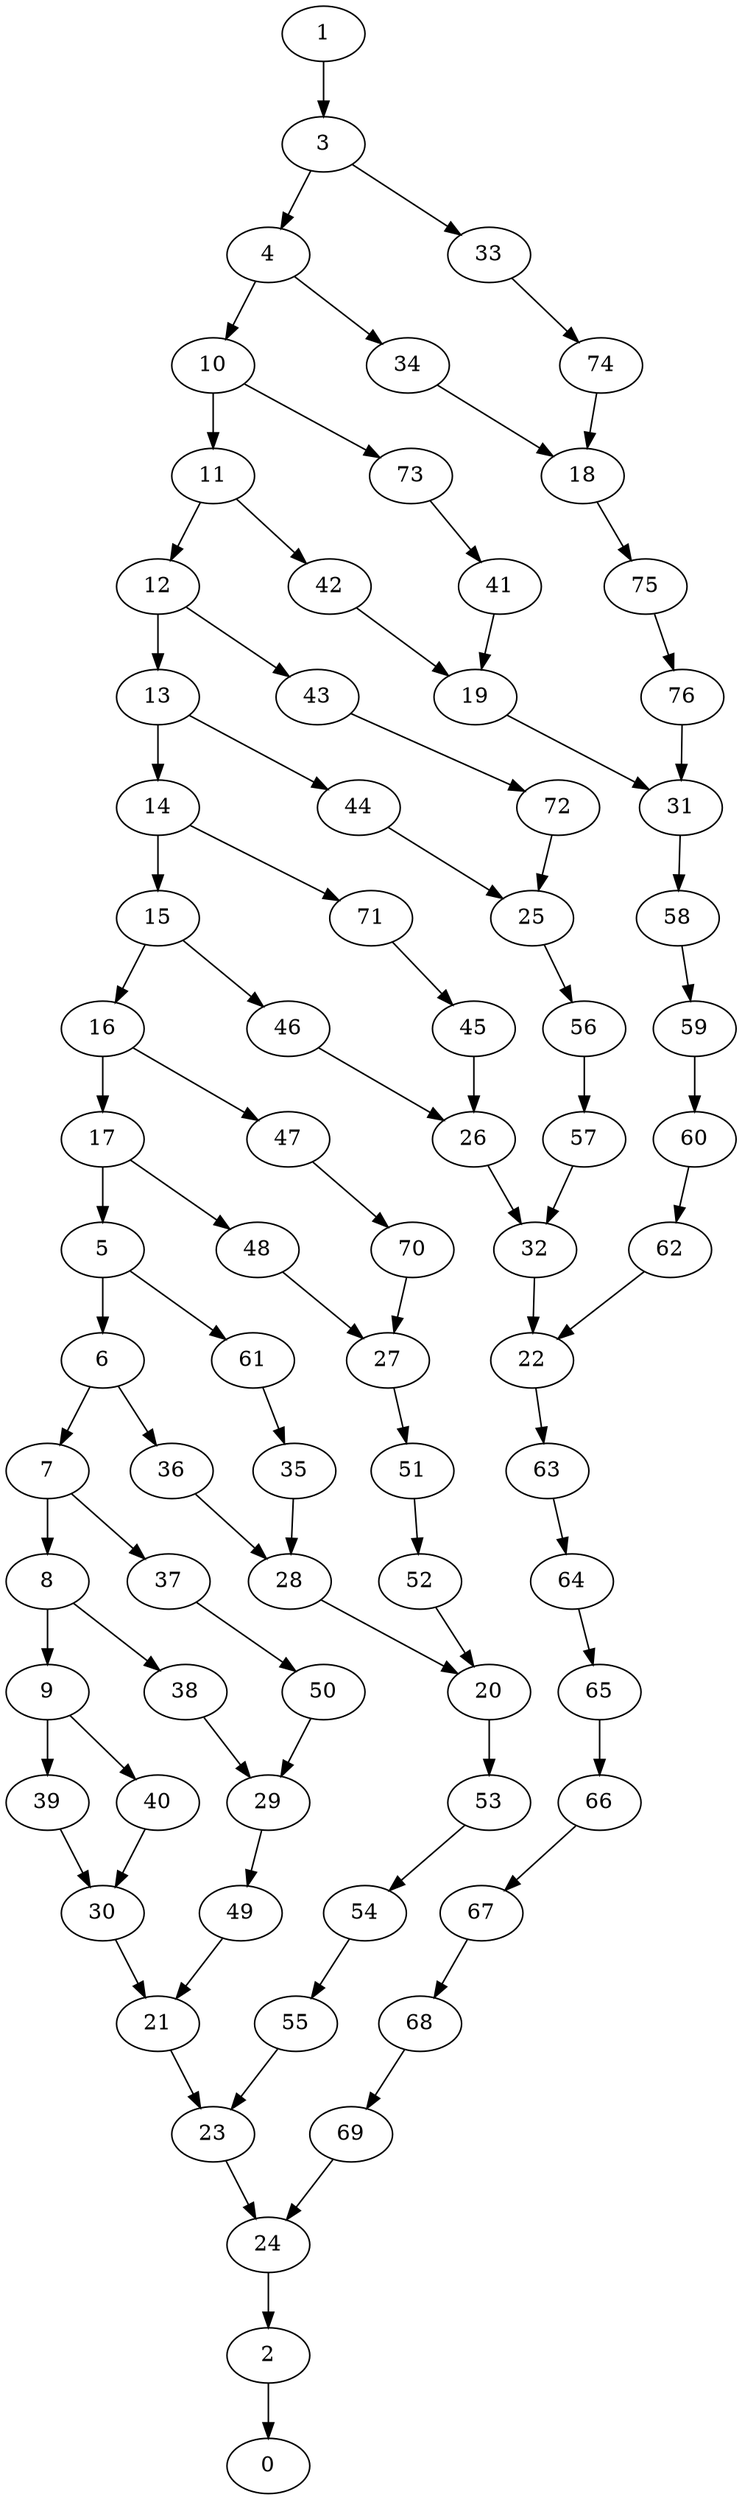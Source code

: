 digraph g {
0;
1;
2;
3;
4;
5;
6;
7;
8;
9;
10;
11;
12;
13;
14;
15;
16;
17;
18;
19;
20;
21;
22;
23;
24;
25;
26;
27;
28;
29;
30;
31;
32;
33;
34;
35;
36;
37;
38;
39;
40;
41;
42;
43;
44;
45;
46;
47;
48;
49;
50;
51;
52;
53;
54;
55;
56;
57;
58;
59;
60;
61;
62;
63;
64;
65;
66;
67;
68;
69;
70;
71;
72;
73;
74;
75;
76;
1 -> 3 [weight=0];
2 -> 0 [weight=0];
3 -> 4 [weight=0];
3 -> 33 [weight=0];
4 -> 10 [weight=0];
4 -> 34 [weight=0];
5 -> 6 [weight=0];
5 -> 61 [weight=0];
6 -> 7 [weight=0];
6 -> 36 [weight=0];
7 -> 37 [weight=0];
7 -> 8 [weight=0];
8 -> 38 [weight=0];
8 -> 9 [weight=0];
9 -> 39 [weight=0];
9 -> 40 [weight=0];
10 -> 11 [weight=0];
10 -> 73 [weight=0];
11 -> 12 [weight=0];
11 -> 42 [weight=0];
12 -> 43 [weight=0];
12 -> 13 [weight=0];
13 -> 44 [weight=0];
13 -> 14 [weight=0];
14 -> 15 [weight=0];
14 -> 71 [weight=0];
15 -> 46 [weight=0];
15 -> 16 [weight=0];
16 -> 17 [weight=0];
16 -> 47 [weight=0];
17 -> 48 [weight=0];
17 -> 5 [weight=0];
18 -> 75 [weight=0];
19 -> 31 [weight=0];
20 -> 53 [weight=0];
21 -> 23 [weight=0];
22 -> 63 [weight=0];
23 -> 24 [weight=0];
24 -> 2 [weight=0];
25 -> 56 [weight=0];
26 -> 32 [weight=0];
27 -> 51 [weight=0];
28 -> 20 [weight=0];
29 -> 49 [weight=0];
30 -> 21 [weight=0];
31 -> 58 [weight=0];
32 -> 22 [weight=0];
33 -> 74 [weight=0];
34 -> 18 [weight=0];
35 -> 28 [weight=0];
36 -> 28 [weight=0];
37 -> 50 [weight=0];
38 -> 29 [weight=0];
39 -> 30 [weight=0];
40 -> 30 [weight=0];
41 -> 19 [weight=0];
42 -> 19 [weight=0];
43 -> 72 [weight=0];
44 -> 25 [weight=0];
45 -> 26 [weight=0];
46 -> 26 [weight=0];
47 -> 70 [weight=0];
48 -> 27 [weight=0];
49 -> 21 [weight=0];
50 -> 29 [weight=0];
51 -> 52 [weight=0];
52 -> 20 [weight=0];
53 -> 54 [weight=0];
54 -> 55 [weight=0];
55 -> 23 [weight=0];
56 -> 57 [weight=0];
57 -> 32 [weight=0];
58 -> 59 [weight=0];
59 -> 60 [weight=0];
60 -> 62 [weight=0];
61 -> 35 [weight=0];
62 -> 22 [weight=0];
63 -> 64 [weight=0];
64 -> 65 [weight=0];
65 -> 66 [weight=0];
66 -> 67 [weight=0];
67 -> 68 [weight=0];
68 -> 69 [weight=0];
69 -> 24 [weight=0];
70 -> 27 [weight=0];
71 -> 45 [weight=0];
72 -> 25 [weight=0];
73 -> 41 [weight=0];
74 -> 18 [weight=0];
75 -> 76 [weight=0];
76 -> 31 [weight=0];
}
